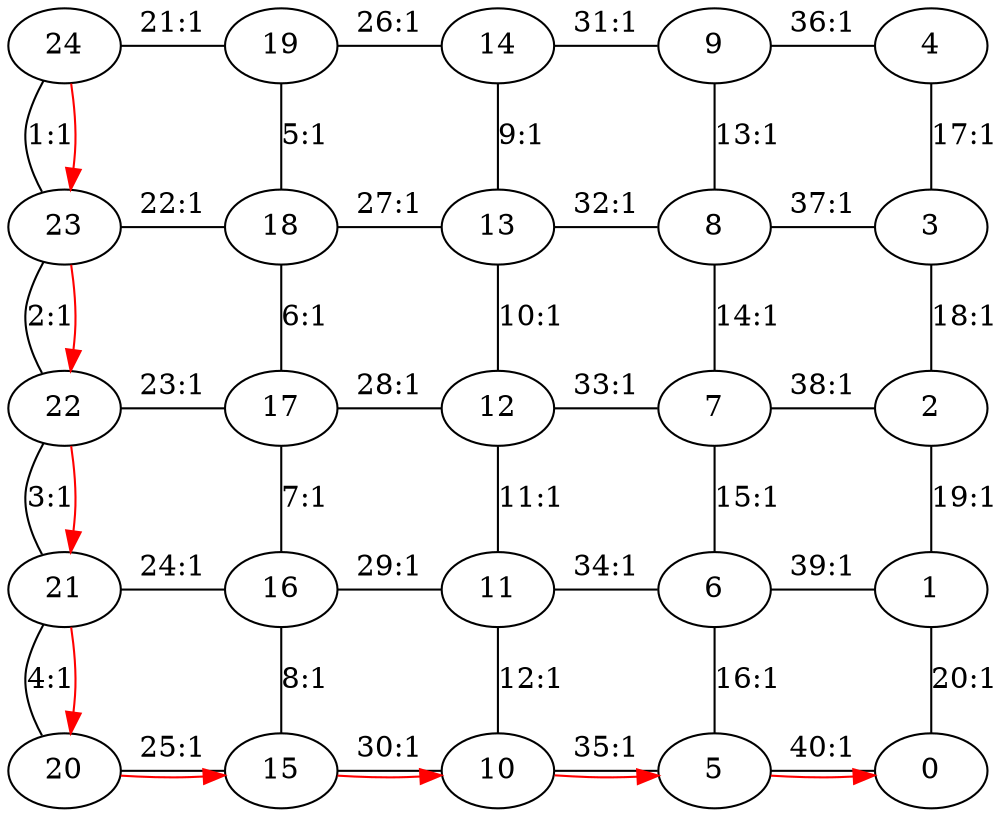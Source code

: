 digraph G {
24->23 [arrowhead = "none" label="1:1"];
24->19 [arrowhead = "none" label="21:1"];
23->22 [arrowhead = "none" label="2:1"];
23->18 [arrowhead = "none" label="22:1"];
22->21 [arrowhead = "none" label="3:1"];
22->17 [arrowhead = "none" label="23:1"];
21->20 [arrowhead = "none" label="4:1"];
21->16 [arrowhead = "none" label="24:1"];
20->15 [arrowhead = "none" label="25:1"];
19->18 [arrowhead = "none" label="5:1"];
19->14 [arrowhead = "none" label="26:1"];
18->17 [arrowhead = "none" label="6:1"];
18->13 [arrowhead = "none" label="27:1"];
17->16 [arrowhead = "none" label="7:1"];
17->12 [arrowhead = "none" label="28:1"];
16->15 [arrowhead = "none" label="8:1"];
16->11 [arrowhead = "none" label="29:1"];
15->10 [arrowhead = "none" label="30:1"];
14->13 [arrowhead = "none" label="9:1"];
14->9 [arrowhead = "none" label="31:1"];
13->12 [arrowhead = "none" label="10:1"];
13->8 [arrowhead = "none" label="32:1"];
12->11 [arrowhead = "none" label="11:1"];
12->7 [arrowhead = "none" label="33:1"];
11->10 [arrowhead = "none" label="12:1"];
11->6 [arrowhead = "none" label="34:1"];
10->5 [arrowhead = "none" label="35:1"];
9->8 [arrowhead = "none" label="13:1"];
9->4 [arrowhead = "none" label="36:1"];
8->7 [arrowhead = "none" label="14:1"];
8->3 [arrowhead = "none" label="37:1"];
7->6 [arrowhead = "none" label="15:1"];
7->2 [arrowhead = "none" label="38:1"];
6->5 [arrowhead = "none" label="16:1"];
6->1 [arrowhead = "none" label="39:1"];
5->0 [arrowhead = "none" label="40:1"];
4->3 [arrowhead = "none" label="17:1"];
3->2 [arrowhead = "none" label="18:1"];
2->1 [arrowhead = "none" label="19:1"];
1->0 [arrowhead = "none" label="20:1"];
{rank = same; 20 15 10 5 0 }
{rank = same; 21 16 11 6 1 }
{rank = same; 22 17 12 7 2 }
{rank = same; 23 18 13 8 3 }
{rank = same; 24 19 14 9 4 }

size = "35,35"

24->23->22->21->20->15->10->5->0[color = "red"]
}